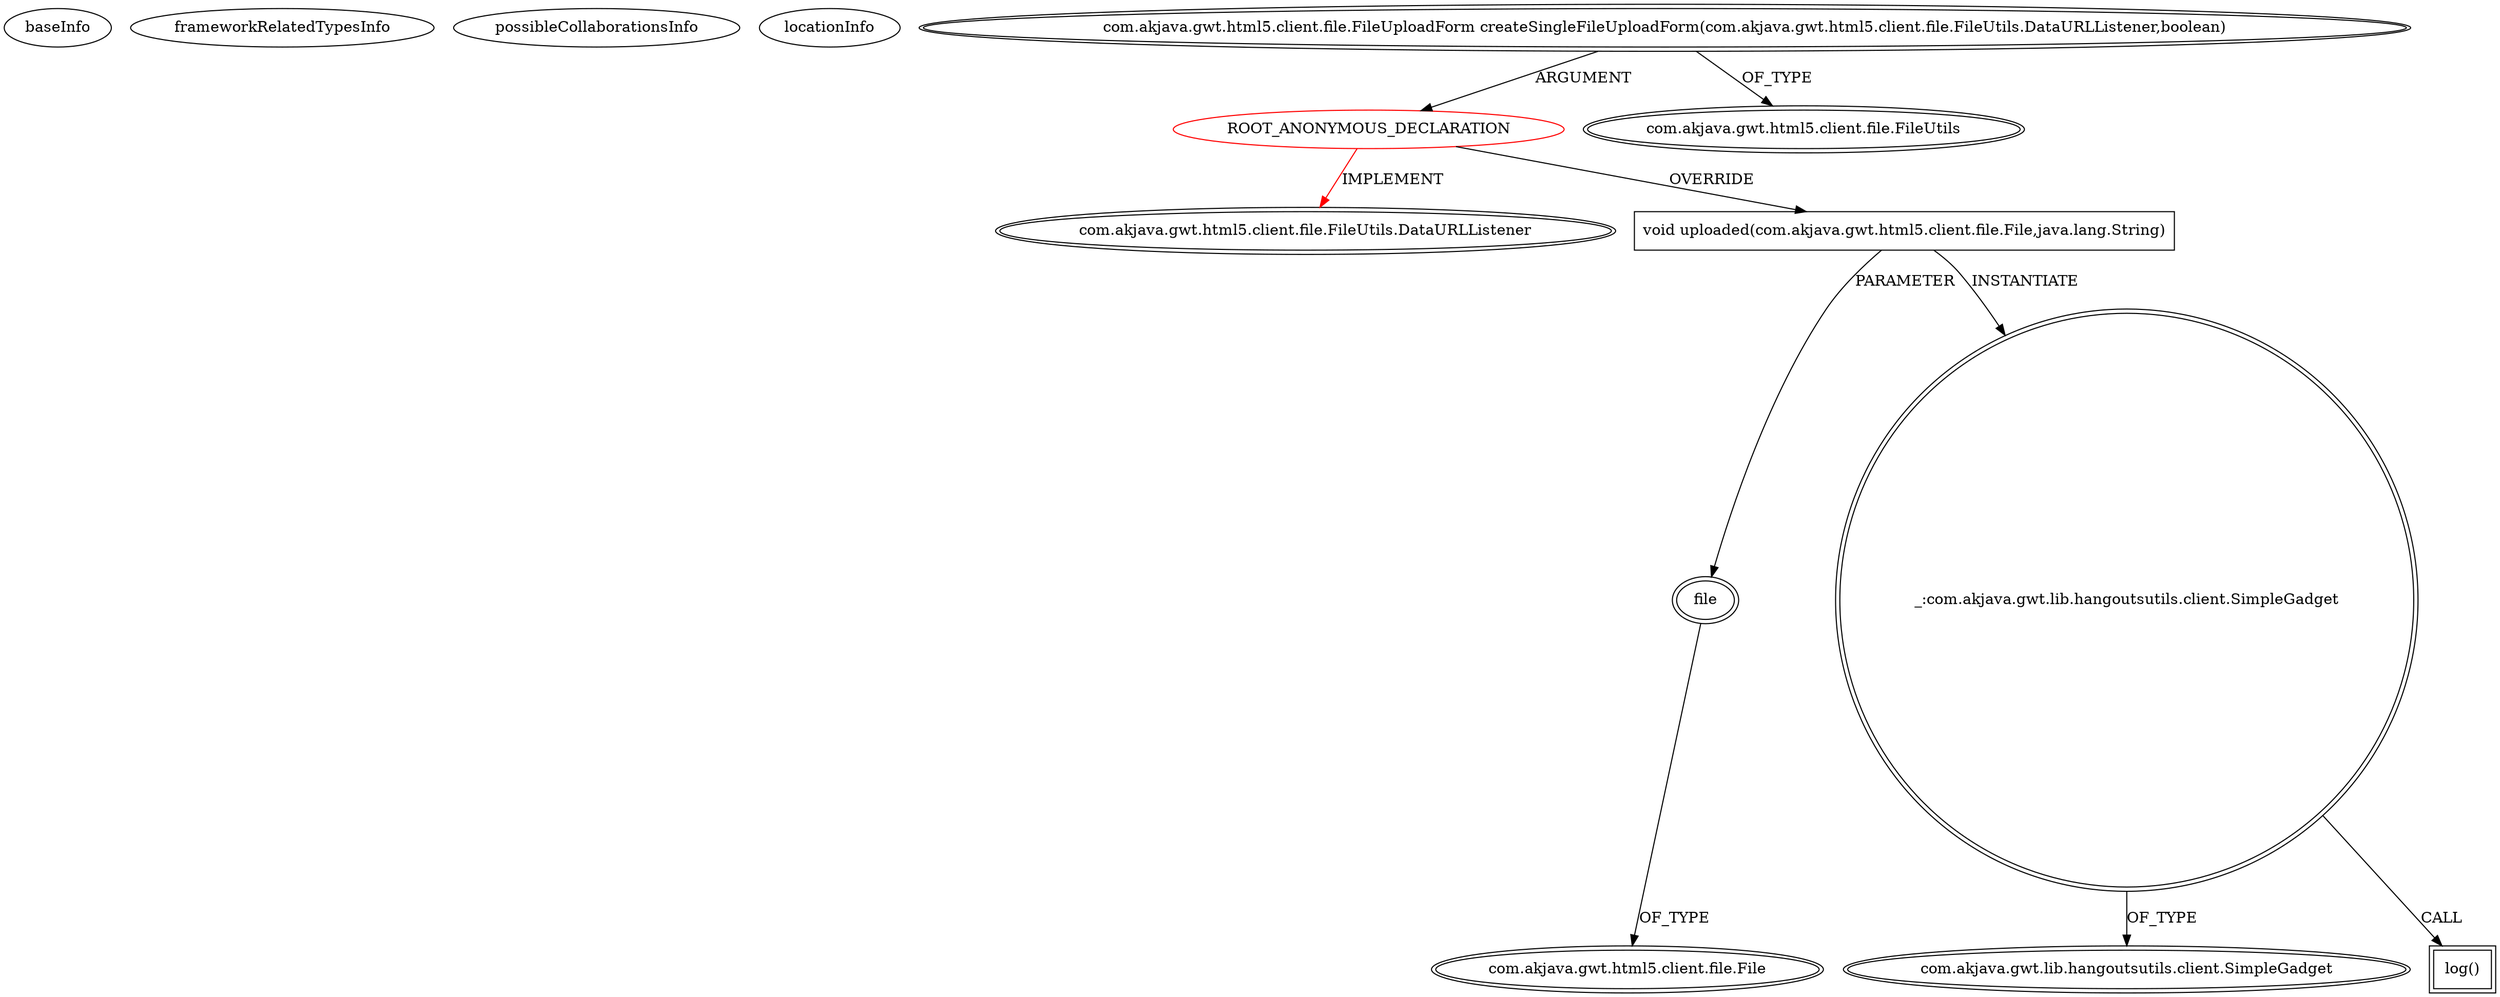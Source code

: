 digraph {
baseInfo[graphId=494,category="extension_graph",isAnonymous=true,possibleRelation=false]
frameworkRelatedTypesInfo[0="com.akjava.gwt.html5.client.file.FileUtils.DataURLListener"]
possibleCollaborationsInfo[]
locationInfo[projectName="akjava-GWT-Hangouts",filePath="/akjava-GWT-Hangouts/GWT-Hangouts-master/apps/easyoverlay/src/com/akjava/gwt/hangout/easyoverlay/client/EasyOverlay.java",contextSignature="void onApiReady()",graphId="494"]
0[label="ROOT_ANONYMOUS_DECLARATION",vertexType="ROOT_ANONYMOUS_DECLARATION",isFrameworkType=false,color=red]
1[label="com.akjava.gwt.html5.client.file.FileUtils.DataURLListener",vertexType="FRAMEWORK_INTERFACE_TYPE",isFrameworkType=true,peripheries=2]
2[label="com.akjava.gwt.html5.client.file.FileUploadForm createSingleFileUploadForm(com.akjava.gwt.html5.client.file.FileUtils.DataURLListener,boolean)",vertexType="OUTSIDE_CALL",isFrameworkType=true,peripheries=2]
3[label="com.akjava.gwt.html5.client.file.FileUtils",vertexType="FRAMEWORK_CLASS_TYPE",isFrameworkType=true,peripheries=2]
4[label="void uploaded(com.akjava.gwt.html5.client.file.File,java.lang.String)",vertexType="OVERRIDING_METHOD_DECLARATION",isFrameworkType=false,shape=box]
5[label="file",vertexType="PARAMETER_DECLARATION",isFrameworkType=true,peripheries=2]
6[label="com.akjava.gwt.html5.client.file.File",vertexType="FRAMEWORK_CLASS_TYPE",isFrameworkType=true,peripheries=2]
7[label="_:com.akjava.gwt.lib.hangoutsutils.client.SimpleGadget",vertexType="VARIABLE_EXPRESION",isFrameworkType=true,peripheries=2,shape=circle]
9[label="com.akjava.gwt.lib.hangoutsutils.client.SimpleGadget",vertexType="FRAMEWORK_CLASS_TYPE",isFrameworkType=true,peripheries=2]
8[label="log()",vertexType="INSIDE_CALL",isFrameworkType=true,peripheries=2,shape=box]
0->1[label="IMPLEMENT",color=red]
2->0[label="ARGUMENT"]
2->3[label="OF_TYPE"]
0->4[label="OVERRIDE"]
5->6[label="OF_TYPE"]
4->5[label="PARAMETER"]
4->7[label="INSTANTIATE"]
7->9[label="OF_TYPE"]
7->8[label="CALL"]
}
